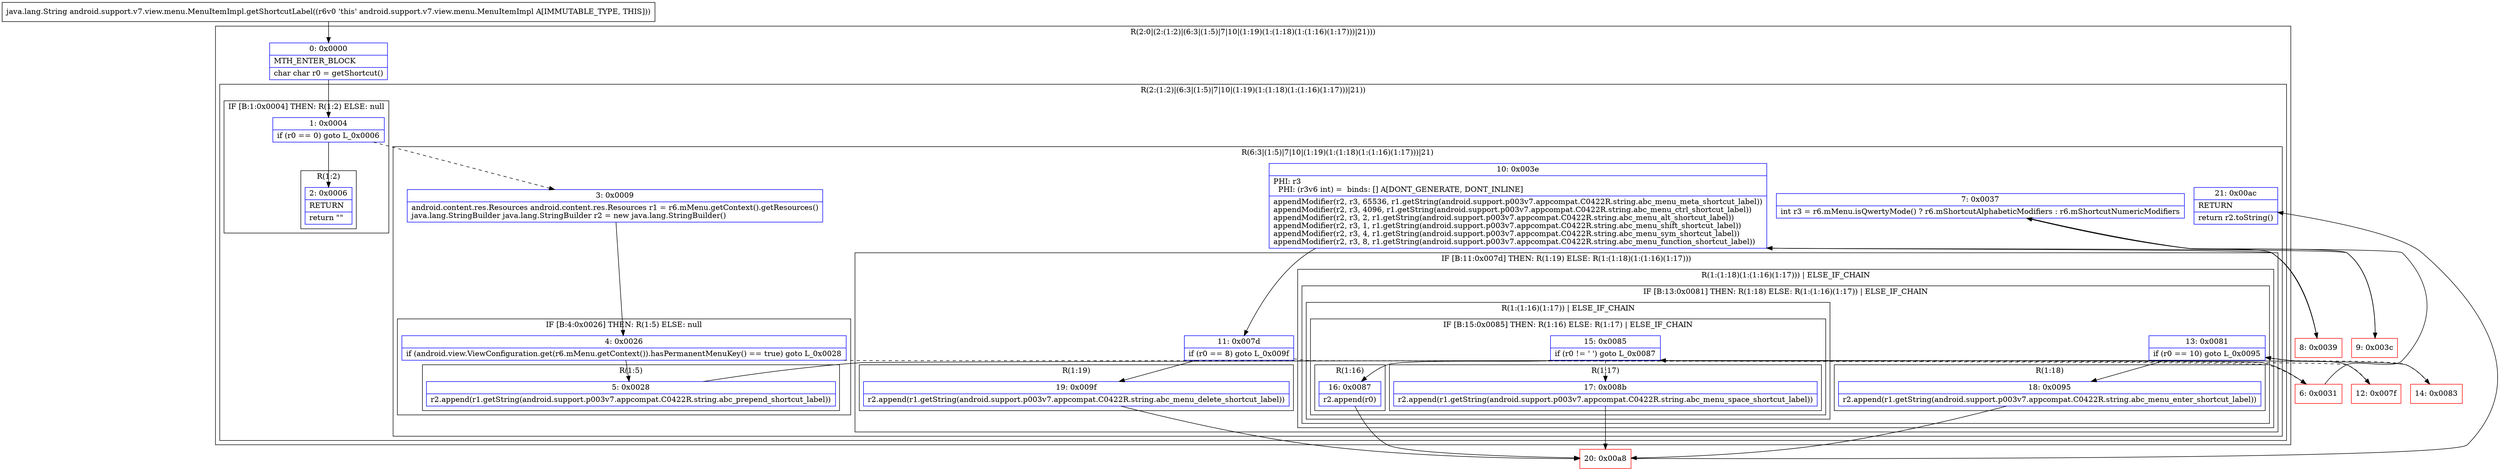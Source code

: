 digraph "CFG forandroid.support.v7.view.menu.MenuItemImpl.getShortcutLabel()Ljava\/lang\/String;" {
subgraph cluster_Region_622951468 {
label = "R(2:0|(2:(1:2)|(6:3|(1:5)|7|10|(1:19)(1:(1:18)(1:(1:16)(1:17)))|21)))";
node [shape=record,color=blue];
Node_0 [shape=record,label="{0\:\ 0x0000|MTH_ENTER_BLOCK\l|char char r0 = getShortcut()\l}"];
subgraph cluster_Region_1684359918 {
label = "R(2:(1:2)|(6:3|(1:5)|7|10|(1:19)(1:(1:18)(1:(1:16)(1:17)))|21))";
node [shape=record,color=blue];
subgraph cluster_IfRegion_216804205 {
label = "IF [B:1:0x0004] THEN: R(1:2) ELSE: null";
node [shape=record,color=blue];
Node_1 [shape=record,label="{1\:\ 0x0004|if (r0 == 0) goto L_0x0006\l}"];
subgraph cluster_Region_74124765 {
label = "R(1:2)";
node [shape=record,color=blue];
Node_2 [shape=record,label="{2\:\ 0x0006|RETURN\l|return \"\"\l}"];
}
}
subgraph cluster_Region_837702247 {
label = "R(6:3|(1:5)|7|10|(1:19)(1:(1:18)(1:(1:16)(1:17)))|21)";
node [shape=record,color=blue];
Node_3 [shape=record,label="{3\:\ 0x0009|android.content.res.Resources android.content.res.Resources r1 = r6.mMenu.getContext().getResources()\ljava.lang.StringBuilder java.lang.StringBuilder r2 = new java.lang.StringBuilder()\l}"];
subgraph cluster_IfRegion_1911759452 {
label = "IF [B:4:0x0026] THEN: R(1:5) ELSE: null";
node [shape=record,color=blue];
Node_4 [shape=record,label="{4\:\ 0x0026|if (android.view.ViewConfiguration.get(r6.mMenu.getContext()).hasPermanentMenuKey() == true) goto L_0x0028\l}"];
subgraph cluster_Region_1970547330 {
label = "R(1:5)";
node [shape=record,color=blue];
Node_5 [shape=record,label="{5\:\ 0x0028|r2.append(r1.getString(android.support.p003v7.appcompat.C0422R.string.abc_prepend_shortcut_label))\l}"];
}
}
Node_7 [shape=record,label="{7\:\ 0x0037|int r3 = r6.mMenu.isQwertyMode() ? r6.mShortcutAlphabeticModifiers : r6.mShortcutNumericModifiers\l}"];
Node_10 [shape=record,label="{10\:\ 0x003e|PHI: r3 \l  PHI: (r3v6 int) =  binds: [] A[DONT_GENERATE, DONT_INLINE]\l|appendModifier(r2, r3, 65536, r1.getString(android.support.p003v7.appcompat.C0422R.string.abc_menu_meta_shortcut_label))\lappendModifier(r2, r3, 4096, r1.getString(android.support.p003v7.appcompat.C0422R.string.abc_menu_ctrl_shortcut_label))\lappendModifier(r2, r3, 2, r1.getString(android.support.p003v7.appcompat.C0422R.string.abc_menu_alt_shortcut_label))\lappendModifier(r2, r3, 1, r1.getString(android.support.p003v7.appcompat.C0422R.string.abc_menu_shift_shortcut_label))\lappendModifier(r2, r3, 4, r1.getString(android.support.p003v7.appcompat.C0422R.string.abc_menu_sym_shortcut_label))\lappendModifier(r2, r3, 8, r1.getString(android.support.p003v7.appcompat.C0422R.string.abc_menu_function_shortcut_label))\l}"];
subgraph cluster_IfRegion_626758717 {
label = "IF [B:11:0x007d] THEN: R(1:19) ELSE: R(1:(1:18)(1:(1:16)(1:17)))";
node [shape=record,color=blue];
Node_11 [shape=record,label="{11\:\ 0x007d|if (r0 == 8) goto L_0x009f\l}"];
subgraph cluster_Region_1773325226 {
label = "R(1:19)";
node [shape=record,color=blue];
Node_19 [shape=record,label="{19\:\ 0x009f|r2.append(r1.getString(android.support.p003v7.appcompat.C0422R.string.abc_menu_delete_shortcut_label))\l}"];
}
subgraph cluster_Region_1645149924 {
label = "R(1:(1:18)(1:(1:16)(1:17))) | ELSE_IF_CHAIN\l";
node [shape=record,color=blue];
subgraph cluster_IfRegion_190439672 {
label = "IF [B:13:0x0081] THEN: R(1:18) ELSE: R(1:(1:16)(1:17)) | ELSE_IF_CHAIN\l";
node [shape=record,color=blue];
Node_13 [shape=record,label="{13\:\ 0x0081|if (r0 == 10) goto L_0x0095\l}"];
subgraph cluster_Region_1326503730 {
label = "R(1:18)";
node [shape=record,color=blue];
Node_18 [shape=record,label="{18\:\ 0x0095|r2.append(r1.getString(android.support.p003v7.appcompat.C0422R.string.abc_menu_enter_shortcut_label))\l}"];
}
subgraph cluster_Region_754117233 {
label = "R(1:(1:16)(1:17)) | ELSE_IF_CHAIN\l";
node [shape=record,color=blue];
subgraph cluster_IfRegion_624377251 {
label = "IF [B:15:0x0085] THEN: R(1:16) ELSE: R(1:17) | ELSE_IF_CHAIN\l";
node [shape=record,color=blue];
Node_15 [shape=record,label="{15\:\ 0x0085|if (r0 != ' ') goto L_0x0087\l}"];
subgraph cluster_Region_1215159595 {
label = "R(1:16)";
node [shape=record,color=blue];
Node_16 [shape=record,label="{16\:\ 0x0087|r2.append(r0)\l}"];
}
subgraph cluster_Region_204397021 {
label = "R(1:17)";
node [shape=record,color=blue];
Node_17 [shape=record,label="{17\:\ 0x008b|r2.append(r1.getString(android.support.p003v7.appcompat.C0422R.string.abc_menu_space_shortcut_label))\l}"];
}
}
}
}
}
}
Node_21 [shape=record,label="{21\:\ 0x00ac|RETURN\l|return r2.toString()\l}"];
}
}
}
Node_6 [shape=record,color=red,label="{6\:\ 0x0031}"];
Node_8 [shape=record,color=red,label="{8\:\ 0x0039}"];
Node_9 [shape=record,color=red,label="{9\:\ 0x003c}"];
Node_12 [shape=record,color=red,label="{12\:\ 0x007f}"];
Node_14 [shape=record,color=red,label="{14\:\ 0x0083}"];
Node_20 [shape=record,color=red,label="{20\:\ 0x00a8}"];
MethodNode[shape=record,label="{java.lang.String android.support.v7.view.menu.MenuItemImpl.getShortcutLabel((r6v0 'this' android.support.v7.view.menu.MenuItemImpl A[IMMUTABLE_TYPE, THIS])) }"];
MethodNode -> Node_0;
Node_0 -> Node_1;
Node_1 -> Node_2;
Node_1 -> Node_3[style=dashed];
Node_3 -> Node_4;
Node_4 -> Node_5;
Node_4 -> Node_6[style=dashed];
Node_5 -> Node_6;
Node_7 -> Node_8;
Node_7 -> Node_9;
Node_10 -> Node_11;
Node_11 -> Node_12[style=dashed];
Node_11 -> Node_19;
Node_19 -> Node_20;
Node_13 -> Node_14[style=dashed];
Node_13 -> Node_18;
Node_18 -> Node_20;
Node_15 -> Node_16;
Node_15 -> Node_17[style=dashed];
Node_16 -> Node_20;
Node_17 -> Node_20;
Node_6 -> Node_7;
Node_8 -> Node_10;
Node_9 -> Node_10;
Node_12 -> Node_13;
Node_14 -> Node_15;
Node_20 -> Node_21;
}

